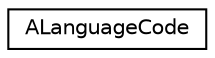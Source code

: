 digraph "Graphical Class Hierarchy"
{
 // LATEX_PDF_SIZE
  edge [fontname="Helvetica",fontsize="10",labelfontname="Helvetica",labelfontsize="10"];
  node [fontname="Helvetica",fontsize="10",shape=record];
  rankdir="LR";
  Node0 [label="ALanguageCode",height=0.2,width=0.4,color="black", fillcolor="white", style="filled",URL="$classALanguageCode.html",tooltip="Represents a language code in ISO 639-1, for example, en-US or ru-RU."];
}
